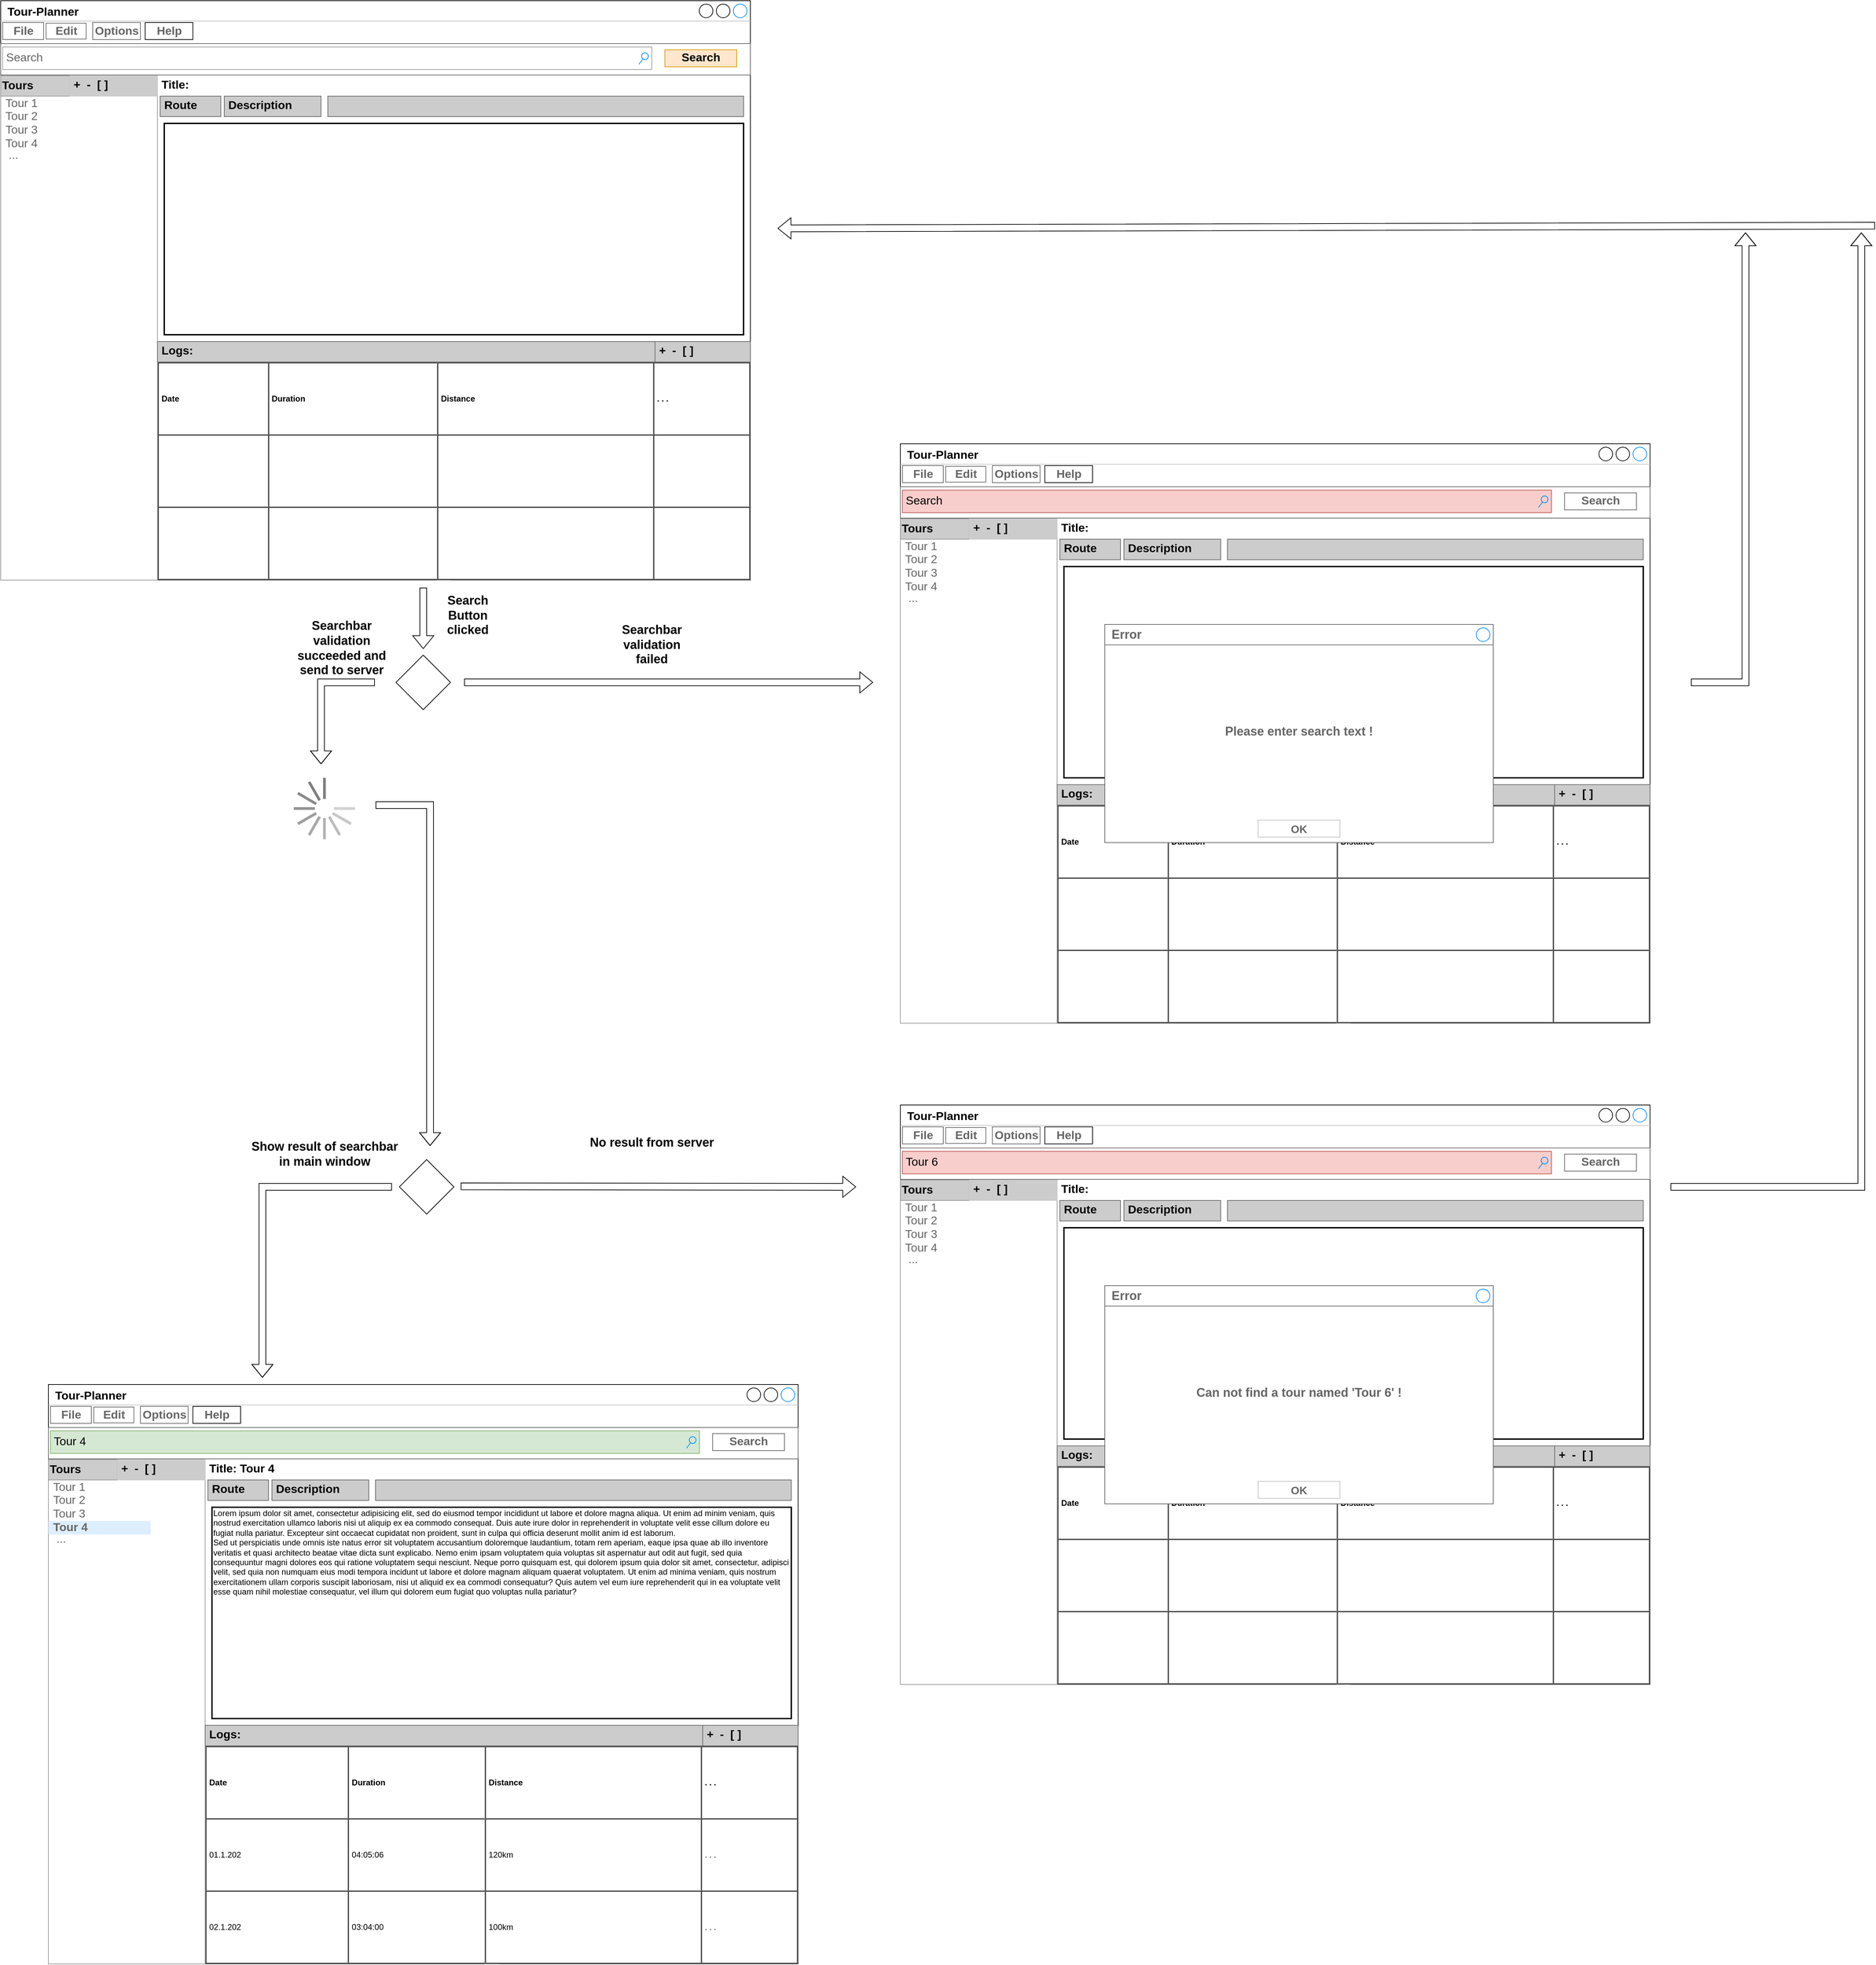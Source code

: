 <mxfile version="17.1.3" type="device"><diagram name="Page-1" id="03018318-947c-dd8e-b7a3-06fadd420f32"><mxGraphModel dx="3748" dy="1524" grid="1" gridSize="10" guides="1" tooltips="1" connect="1" arrows="1" fold="1" page="1" pageScale="1" pageWidth="1100" pageHeight="850" background="none" math="0" shadow="0"><root><mxCell id="0"/><mxCell id="1" parent="0"/><mxCell id="SoN4CUxSo_MPkff54IJ--1" value="&lt;b&gt;&lt;font color=&quot;#000000&quot;&gt;Tour-Planner&lt;/font&gt;&lt;/b&gt;" style="strokeWidth=1;shadow=0;dashed=0;align=center;html=1;shape=mxgraph.mockup.containers.window;align=left;verticalAlign=top;spacingLeft=8;strokeColor2=#008cff;strokeColor3=#c4c4c4;fontColor=#666666;mainText=;fontSize=17;labelBackgroundColor=none;" vertex="1" parent="1"><mxGeometry width="1100" height="850" as="geometry"/></mxCell><mxCell id="SoN4CUxSo_MPkff54IJ--2" value="" style="strokeWidth=1;shadow=0;dashed=0;align=center;html=1;shape=mxgraph.mockup.containers.marginRect2;rectMarginTop=32;strokeColor=#666666;gradientColor=none;" vertex="1" parent="1"><mxGeometry y="31" width="1100" height="78" as="geometry"/></mxCell><mxCell id="SoN4CUxSo_MPkff54IJ--3" value="&lt;b&gt;File&lt;/b&gt;" style="strokeColor=inherit;fillColor=inherit;gradientColor=inherit;strokeWidth=1;shadow=0;dashed=0;align=center;html=1;shape=mxgraph.mockup.containers.rrect;rSize=0;fontSize=17;fontColor=#666666;gradientColor=none;" vertex="1" parent="SoN4CUxSo_MPkff54IJ--2"><mxGeometry width="60" height="25" relative="1" as="geometry"><mxPoint x="3" y="1" as="offset"/></mxGeometry></mxCell><mxCell id="SoN4CUxSo_MPkff54IJ--5" value="&lt;b&gt;Options&lt;/b&gt;" style="strokeColor=inherit;fillColor=inherit;gradientColor=inherit;strokeWidth=1;shadow=0;dashed=0;align=center;html=1;shape=mxgraph.mockup.containers.rrect;rSize=0;fontSize=17;fontColor=#666666;gradientColor=none;" vertex="1" parent="SoN4CUxSo_MPkff54IJ--2"><mxGeometry width="70" height="25" relative="1" as="geometry"><mxPoint x="135" y="1" as="offset"/></mxGeometry></mxCell><mxCell id="SoN4CUxSo_MPkff54IJ--7" value="&lt;b&gt;Edit&lt;/b&gt;" style="strokeColor=inherit;fillColor=inherit;gradientColor=inherit;strokeWidth=1;shadow=0;dashed=0;align=center;html=1;shape=mxgraph.mockup.containers.rrect;rSize=0;fontSize=17;fontColor=#666666;gradientColor=none;" vertex="1" parent="SoN4CUxSo_MPkff54IJ--2"><mxGeometry x="66.579" y="2" width="58.86" height="23.258" as="geometry"/></mxCell><mxCell id="SoN4CUxSo_MPkff54IJ--9" value="Search" style="strokeWidth=1;shadow=0;dashed=0;align=center;html=1;shape=mxgraph.mockup.forms.searchBox;strokeColor=#999999;mainText=;strokeColor2=#008cff;fontColor=#666666;fontSize=17;align=left;spacingLeft=3;" vertex="1" parent="SoN4CUxSo_MPkff54IJ--2"><mxGeometry x="2.895" y="36.95" width="952.368" height="33.05" as="geometry"/></mxCell><mxCell id="SoN4CUxSo_MPkff54IJ--12" value="&lt;b&gt;Search&lt;/b&gt;" style="strokeColor=#d79b00;fillColor=#ffe6cc;strokeWidth=1;shadow=0;dashed=0;align=center;html=1;shape=mxgraph.mockup.containers.rrect;rSize=0;fontSize=17;gradientColor=none;" vertex="1" parent="SoN4CUxSo_MPkff54IJ--2"><mxGeometry x="974.56" y="40.98" width="105.44" height="25" as="geometry"/></mxCell><mxCell id="SoN4CUxSo_MPkff54IJ--8" value="&lt;b&gt;Help&lt;/b&gt;" style="strokeColor=inherit;fillColor=inherit;gradientColor=inherit;strokeWidth=1;shadow=0;dashed=0;align=center;html=1;shape=mxgraph.mockup.containers.rrect;rSize=0;fontSize=17;fontColor=#666666;gradientColor=none;" vertex="1" parent="1"><mxGeometry x="212" y="32" width="70" height="25" as="geometry"/></mxCell><mxCell id="SoN4CUxSo_MPkff54IJ--13" value="" style="strokeWidth=1;shadow=0;dashed=0;align=center;html=1;shape=mxgraph.mockup.forms.rrect;rSize=0;strokeColor=#999999;fillColor=#ffffff;" vertex="1" parent="1"><mxGeometry y="110" width="230" height="740" as="geometry"/></mxCell><mxCell id="SoN4CUxSo_MPkff54IJ--14" value="&lt;div&gt;&lt;b style=&quot;color: rgb(0 , 0 , 0)&quot;&gt;Tours&lt;/b&gt;&lt;/div&gt;" style="strokeWidth=1;shadow=0;dashed=0;align=left;html=1;shape=mxgraph.mockup.forms.rrect;rSize=0;strokeColor=#999999;fontColor=#008cff;fontSize=17;fillColor=#CCCCCC;resizeWidth=1;" vertex="1" parent="SoN4CUxSo_MPkff54IJ--13"><mxGeometry width="101.2" height="30" relative="1" as="geometry"/></mxCell><mxCell id="SoN4CUxSo_MPkff54IJ--15" value="Tour 1" style="strokeWidth=1;shadow=0;dashed=0;align=center;html=1;shape=mxgraph.mockup.forms.anchor;fontSize=17;fontColor=#666666;align=left;spacingLeft=5;resizeWidth=1;" vertex="1" parent="SoN4CUxSo_MPkff54IJ--13"><mxGeometry width="211.6" height="20" relative="1" as="geometry"><mxPoint y="31" as="offset"/></mxGeometry></mxCell><mxCell id="SoN4CUxSo_MPkff54IJ--16" value="Tour 2" style="strokeWidth=1;shadow=0;dashed=0;align=center;html=1;shape=mxgraph.mockup.forms.anchor;fontSize=17;fontColor=#666666;align=left;spacingLeft=5;resizeWidth=1;" vertex="1" parent="SoN4CUxSo_MPkff54IJ--13"><mxGeometry width="211.6" height="20" relative="1" as="geometry"><mxPoint y="50" as="offset"/></mxGeometry></mxCell><mxCell id="SoN4CUxSo_MPkff54IJ--17" value="Tour 3" style="strokeWidth=1;shadow=0;dashed=0;align=center;html=1;shape=mxgraph.mockup.forms.rrect;rSize=0;fontSize=17;fontColor=#666666;align=left;spacingLeft=5;fillColor=none;strokeColor=none;resizeWidth=1;" vertex="1" parent="SoN4CUxSo_MPkff54IJ--13"><mxGeometry width="211.6" height="20" relative="1" as="geometry"><mxPoint y="70" as="offset"/></mxGeometry></mxCell><mxCell id="SoN4CUxSo_MPkff54IJ--18" value="Tour 4" style="strokeWidth=1;shadow=0;dashed=0;align=center;html=1;shape=mxgraph.mockup.forms.anchor;fontSize=17;fontColor=#666666;align=left;spacingLeft=5;resizeWidth=1;" vertex="1" parent="SoN4CUxSo_MPkff54IJ--13"><mxGeometry width="211.6" height="20" relative="1" as="geometry"><mxPoint y="90" as="offset"/></mxGeometry></mxCell><mxCell id="SoN4CUxSo_MPkff54IJ--25" value="&lt;b&gt;&lt;font color=&quot;#000000&quot;&gt;+&amp;nbsp; -&amp;nbsp; [ ]&lt;/font&gt;&lt;/b&gt;" style="strokeWidth=1;shadow=0;dashed=0;align=center;html=1;shape=mxgraph.mockup.text.textBox;fontColor=#666666;align=left;fontSize=17;spacingLeft=4;spacingTop=-3;strokeColor=#CCCCCC;mainText=;fillColor=#CCCCCC;" vertex="1" parent="SoN4CUxSo_MPkff54IJ--13"><mxGeometry x="101.2" width="128.8" height="30" as="geometry"/></mxCell><mxCell id="SoN4CUxSo_MPkff54IJ--19" value="&lt;table cellpadding=&quot;4&quot; cellspacing=&quot;0&quot; border=&quot;1&quot; style=&quot;font-size: 1em ; width: 100% ; height: 100%&quot;&gt;&lt;tbody&gt;&lt;tr&gt;&lt;th&gt;Date&lt;/th&gt;&lt;th&gt;Duration&lt;/th&gt;&lt;/tr&gt;&lt;tr&gt;&lt;td&gt;&lt;br&gt;&lt;/td&gt;&lt;td&gt;&lt;br&gt;&lt;/td&gt;&lt;/tr&gt;&lt;tr&gt;&lt;td&gt;&lt;br&gt;&lt;/td&gt;&lt;td&gt;&lt;br&gt;&lt;/td&gt;&lt;/tr&gt;&lt;/tbody&gt;&lt;/table&gt; " style="verticalAlign=top;align=left;overflow=fill;fontSize=12;fontFamily=Helvetica;html=1;fontColor=default;strokeWidth=0;strokeColor=#FFFFFF;" vertex="1" parent="1"><mxGeometry x="230" y="530" width="430" height="320" as="geometry"/></mxCell><mxCell id="SoN4CUxSo_MPkff54IJ--20" value="&lt;table cellpadding=&quot;4&quot; cellspacing=&quot;0&quot; border=&quot;1&quot; style=&quot;font-size: 1em ; width: 100% ; height: 100%&quot;&gt;&lt;tbody&gt;&lt;tr&gt;&lt;th&gt;Distance&lt;/th&gt;&lt;th&gt;. . .&lt;/th&gt;&lt;/tr&gt;&lt;tr&gt;&lt;td&gt;&lt;br&gt;&lt;/td&gt;&lt;td&gt;&lt;br&gt;&lt;/td&gt;&lt;/tr&gt;&lt;tr&gt;&lt;td&gt;&lt;br&gt;&lt;/td&gt;&lt;td&gt;&lt;br&gt;&lt;/td&gt;&lt;/tr&gt;&lt;/tbody&gt;&lt;/table&gt; " style="verticalAlign=top;align=left;overflow=fill;fontSize=12;fontFamily=Helvetica;html=1;fontColor=default;strokeWidth=0;strokeColor=#FFFFFF;" vertex="1" parent="1"><mxGeometry x="640" y="530" width="460" height="320" as="geometry"/></mxCell><mxCell id="SoN4CUxSo_MPkff54IJ--21" value="&amp;nbsp;..." style="strokeWidth=1;shadow=0;dashed=0;align=center;html=1;shape=mxgraph.mockup.forms.anchor;fontSize=17;fontColor=#666666;align=left;spacingLeft=5;resizeWidth=1;" vertex="1" parent="1"><mxGeometry y="217" width="230.0" height="20" as="geometry"/></mxCell><mxCell id="SoN4CUxSo_MPkff54IJ--23" value="&lt;b&gt;&lt;font color=&quot;#000000&quot;&gt;Logs:&lt;/font&gt;&lt;/b&gt;" style="strokeWidth=1;shadow=0;dashed=0;align=center;html=1;shape=mxgraph.mockup.text.textBox;fontColor=#666666;align=left;fontSize=17;spacingLeft=4;spacingTop=-3;strokeColor=#666666;mainText=;fillColor=#CCCCCC;" vertex="1" parent="1"><mxGeometry x="230" y="500" width="730" height="30" as="geometry"/></mxCell><mxCell id="SoN4CUxSo_MPkff54IJ--24" value="&lt;b&gt;&lt;font color=&quot;#000000&quot;&gt;+&amp;nbsp; -&amp;nbsp; [ ]&lt;/font&gt;&lt;/b&gt;" style="strokeWidth=1;shadow=0;dashed=0;align=center;html=1;shape=mxgraph.mockup.text.textBox;fontColor=#666666;align=left;fontSize=17;spacingLeft=4;spacingTop=-3;strokeColor=#666666;mainText=;fillColor=#CCCCCC;" vertex="1" parent="1"><mxGeometry x="960" y="500" width="140" height="30" as="geometry"/></mxCell><mxCell id="SoN4CUxSo_MPkff54IJ--26" value="&lt;b&gt;&lt;font color=&quot;#000000&quot;&gt;Title:&lt;/font&gt;&lt;/b&gt;" style="strokeWidth=0;shadow=0;dashed=0;align=center;html=1;shape=mxgraph.mockup.text.textBox;fontColor=#666666;align=left;fontSize=17;spacingLeft=4;spacingTop=-3;strokeColor=#666666;mainText=;fillColor=none;" vertex="1" parent="1"><mxGeometry x="230" y="110" width="870" height="30" as="geometry"/></mxCell><mxCell id="SoN4CUxSo_MPkff54IJ--27" value="&lt;b&gt;&lt;font color=&quot;#000000&quot;&gt;Route&lt;/font&gt;&lt;/b&gt;" style="strokeWidth=1;shadow=0;dashed=0;align=center;html=1;shape=mxgraph.mockup.text.textBox;fontColor=#666666;align=left;fontSize=17;spacingLeft=4;spacingTop=-3;strokeColor=#666666;mainText=;fillColor=#CCCCCC;" vertex="1" parent="1"><mxGeometry x="234" y="140" width="89" height="30" as="geometry"/></mxCell><mxCell id="SoN4CUxSo_MPkff54IJ--28" value="&lt;b&gt;&lt;font color=&quot;#000000&quot;&gt;Description&lt;/font&gt;&lt;/b&gt;" style="strokeWidth=1;shadow=0;dashed=0;align=center;html=1;shape=mxgraph.mockup.text.textBox;fontColor=#666666;align=left;fontSize=17;spacingLeft=4;spacingTop=-3;strokeColor=#666666;mainText=;fillColor=#CCCCCC;" vertex="1" parent="1"><mxGeometry x="328" y="140" width="142" height="30" as="geometry"/></mxCell><mxCell id="SoN4CUxSo_MPkff54IJ--29" value="" style="strokeWidth=1;shadow=0;dashed=0;align=center;html=1;shape=mxgraph.mockup.text.textBox;fontColor=#666666;align=left;fontSize=17;spacingLeft=4;spacingTop=-3;strokeColor=#666666;mainText=;fillColor=#CCCCCC;" vertex="1" parent="1"><mxGeometry x="480" y="140" width="610" height="30" as="geometry"/></mxCell><mxCell id="SoN4CUxSo_MPkff54IJ--30" value="" style="text;spacingTop=-5;whiteSpace=wrap;html=1;align=left;fontSize=12;fontFamily=Helvetica;fillColor=none;strokeColor=default;fontColor=#000000;strokeWidth=2;" vertex="1" parent="1"><mxGeometry x="240" y="180" width="850" height="310" as="geometry"/></mxCell><mxCell id="SoN4CUxSo_MPkff54IJ--31" value="&lt;b&gt;&lt;font color=&quot;#000000&quot;&gt;Tour-Planner&lt;/font&gt;&lt;/b&gt;" style="strokeWidth=1;shadow=0;dashed=0;align=center;html=1;shape=mxgraph.mockup.containers.window;align=left;verticalAlign=top;spacingLeft=8;strokeColor2=#008cff;strokeColor3=#c4c4c4;fontColor=#666666;mainText=;fontSize=17;labelBackgroundColor=none;" vertex="1" parent="1"><mxGeometry x="70" y="2030" width="1100" height="850" as="geometry"/></mxCell><mxCell id="SoN4CUxSo_MPkff54IJ--32" value="" style="strokeWidth=1;shadow=0;dashed=0;align=center;html=1;shape=mxgraph.mockup.containers.marginRect2;rectMarginTop=32;strokeColor=#666666;gradientColor=none;" vertex="1" parent="1"><mxGeometry x="70" y="2061" width="1100" height="78" as="geometry"/></mxCell><mxCell id="SoN4CUxSo_MPkff54IJ--33" value="&lt;b&gt;File&lt;/b&gt;" style="strokeColor=inherit;fillColor=inherit;gradientColor=inherit;strokeWidth=1;shadow=0;dashed=0;align=center;html=1;shape=mxgraph.mockup.containers.rrect;rSize=0;fontSize=17;fontColor=#666666;gradientColor=none;" vertex="1" parent="SoN4CUxSo_MPkff54IJ--32"><mxGeometry width="60" height="25" relative="1" as="geometry"><mxPoint x="3" y="1" as="offset"/></mxGeometry></mxCell><mxCell id="SoN4CUxSo_MPkff54IJ--34" value="&lt;b&gt;Options&lt;/b&gt;" style="strokeColor=inherit;fillColor=inherit;gradientColor=inherit;strokeWidth=1;shadow=0;dashed=0;align=center;html=1;shape=mxgraph.mockup.containers.rrect;rSize=0;fontSize=17;fontColor=#666666;gradientColor=none;" vertex="1" parent="SoN4CUxSo_MPkff54IJ--32"><mxGeometry width="70" height="25" relative="1" as="geometry"><mxPoint x="135" y="1" as="offset"/></mxGeometry></mxCell><mxCell id="SoN4CUxSo_MPkff54IJ--35" value="&lt;b&gt;Edit&lt;/b&gt;" style="strokeColor=inherit;fillColor=inherit;gradientColor=inherit;strokeWidth=1;shadow=0;dashed=0;align=center;html=1;shape=mxgraph.mockup.containers.rrect;rSize=0;fontSize=17;fontColor=#666666;gradientColor=none;" vertex="1" parent="SoN4CUxSo_MPkff54IJ--32"><mxGeometry x="66.579" y="2" width="58.86" height="23.258" as="geometry"/></mxCell><mxCell id="SoN4CUxSo_MPkff54IJ--36" value="Tour 4" style="strokeWidth=1;shadow=0;dashed=0;align=center;html=1;shape=mxgraph.mockup.forms.searchBox;strokeColor=#82b366;mainText=;strokeColor2=#008cff;fontSize=17;align=left;spacingLeft=3;fillColor=#d5e8d4;" vertex="1" parent="SoN4CUxSo_MPkff54IJ--32"><mxGeometry x="2.895" y="36.95" width="952.368" height="33.05" as="geometry"/></mxCell><mxCell id="SoN4CUxSo_MPkff54IJ--37" value="&lt;b&gt;Search&lt;/b&gt;" style="strokeColor=inherit;fillColor=inherit;gradientColor=inherit;strokeWidth=1;shadow=0;dashed=0;align=center;html=1;shape=mxgraph.mockup.containers.rrect;rSize=0;fontSize=17;fontColor=#666666;gradientColor=none;" vertex="1" parent="SoN4CUxSo_MPkff54IJ--32"><mxGeometry x="974.56" y="40.98" width="105.44" height="25" as="geometry"/></mxCell><mxCell id="SoN4CUxSo_MPkff54IJ--38" value="&lt;b&gt;Help&lt;/b&gt;" style="strokeColor=inherit;fillColor=inherit;gradientColor=inherit;strokeWidth=1;shadow=0;dashed=0;align=center;html=1;shape=mxgraph.mockup.containers.rrect;rSize=0;fontSize=17;fontColor=#666666;gradientColor=none;" vertex="1" parent="1"><mxGeometry x="282" y="2062" width="70" height="25" as="geometry"/></mxCell><mxCell id="SoN4CUxSo_MPkff54IJ--39" value="" style="strokeWidth=1;shadow=0;dashed=0;align=center;html=1;shape=mxgraph.mockup.forms.rrect;rSize=0;strokeColor=#999999;fillColor=#ffffff;" vertex="1" parent="1"><mxGeometry x="70" y="2140" width="230" height="740" as="geometry"/></mxCell><mxCell id="SoN4CUxSo_MPkff54IJ--40" value="&lt;div&gt;&lt;b style=&quot;color: rgb(0 , 0 , 0)&quot;&gt;Tours&lt;/b&gt;&lt;/div&gt;" style="strokeWidth=1;shadow=0;dashed=0;align=left;html=1;shape=mxgraph.mockup.forms.rrect;rSize=0;strokeColor=#999999;fontColor=#008cff;fontSize=17;fillColor=#CCCCCC;resizeWidth=1;" vertex="1" parent="SoN4CUxSo_MPkff54IJ--39"><mxGeometry width="101.2" height="30" relative="1" as="geometry"/></mxCell><mxCell id="SoN4CUxSo_MPkff54IJ--41" value="Tour 1" style="strokeWidth=1;shadow=0;dashed=0;align=center;html=1;shape=mxgraph.mockup.forms.anchor;fontSize=17;fontColor=#666666;align=left;spacingLeft=5;resizeWidth=1;" vertex="1" parent="SoN4CUxSo_MPkff54IJ--39"><mxGeometry width="211.6" height="20" relative="1" as="geometry"><mxPoint y="31" as="offset"/></mxGeometry></mxCell><mxCell id="SoN4CUxSo_MPkff54IJ--42" value="Tour 2" style="strokeWidth=1;shadow=0;dashed=0;align=center;html=1;shape=mxgraph.mockup.forms.anchor;fontSize=17;fontColor=#666666;align=left;spacingLeft=5;resizeWidth=1;" vertex="1" parent="SoN4CUxSo_MPkff54IJ--39"><mxGeometry width="211.6" height="20" relative="1" as="geometry"><mxPoint y="50" as="offset"/></mxGeometry></mxCell><mxCell id="SoN4CUxSo_MPkff54IJ--43" value="Tour 3" style="strokeWidth=1;shadow=0;dashed=0;align=center;html=1;shape=mxgraph.mockup.forms.rrect;rSize=0;fontSize=17;fontColor=#666666;align=left;spacingLeft=5;fillColor=none;strokeColor=none;resizeWidth=1;" vertex="1" parent="SoN4CUxSo_MPkff54IJ--39"><mxGeometry width="211.6" height="20" relative="1" as="geometry"><mxPoint y="70" as="offset"/></mxGeometry></mxCell><mxCell id="SoN4CUxSo_MPkff54IJ--45" value="&lt;b&gt;&lt;font color=&quot;#000000&quot;&gt;+&amp;nbsp; -&amp;nbsp; [ ]&lt;/font&gt;&lt;/b&gt;" style="strokeWidth=1;shadow=0;dashed=0;align=center;html=1;shape=mxgraph.mockup.text.textBox;fontColor=#666666;align=left;fontSize=17;spacingLeft=4;spacingTop=-3;strokeColor=#CCCCCC;mainText=;fillColor=#CCCCCC;" vertex="1" parent="SoN4CUxSo_MPkff54IJ--39"><mxGeometry x="101.2" width="128.8" height="30" as="geometry"/></mxCell><mxCell id="SoN4CUxSo_MPkff54IJ--62" value="&lt;b&gt;Tour 4&lt;/b&gt;" style="strokeWidth=1;shadow=0;dashed=0;align=center;html=1;shape=mxgraph.mockup.forms.rrect;rSize=0;fontSize=17;fontColor=#666666;align=left;spacingLeft=5;fillColor=#ddeeff;strokeColor=none;resizeWidth=1;" vertex="1" parent="SoN4CUxSo_MPkff54IJ--39"><mxGeometry y="90" width="150" height="20" as="geometry"/></mxCell><mxCell id="SoN4CUxSo_MPkff54IJ--46" value="&lt;table cellpadding=&quot;4&quot; cellspacing=&quot;0&quot; border=&quot;1&quot; style=&quot;font-size: 1em ; width: 100% ; height: 100%&quot;&gt;&lt;tbody&gt;&lt;tr&gt;&lt;th&gt;Date&lt;/th&gt;&lt;th&gt;Duration&lt;/th&gt;&lt;/tr&gt;&lt;tr&gt;&lt;td&gt;01.1.202&lt;/td&gt;&lt;td&gt;04:05:06&lt;/td&gt;&lt;/tr&gt;&lt;tr&gt;&lt;td&gt;02.1.202&lt;/td&gt;&lt;td&gt;03:04:00&lt;/td&gt;&lt;/tr&gt;&lt;/tbody&gt;&lt;/table&gt; " style="verticalAlign=top;align=left;overflow=fill;fontSize=12;fontFamily=Helvetica;html=1;fontColor=default;strokeWidth=0;strokeColor=#FFFFFF;" vertex="1" parent="1"><mxGeometry x="300" y="2560" width="430" height="320" as="geometry"/></mxCell><mxCell id="SoN4CUxSo_MPkff54IJ--47" value="&lt;table cellpadding=&quot;4&quot; cellspacing=&quot;0&quot; border=&quot;1&quot; style=&quot;font-size: 1em ; width: 100% ; height: 100%&quot;&gt;&lt;tbody&gt;&lt;tr&gt;&lt;th&gt;Distance&lt;/th&gt;&lt;th&gt;. . .&lt;/th&gt;&lt;/tr&gt;&lt;tr&gt;&lt;td&gt;120km&lt;/td&gt;&lt;td&gt;. . .&lt;/td&gt;&lt;/tr&gt;&lt;tr&gt;&lt;td&gt;100km&lt;/td&gt;&lt;td&gt;. . .&lt;/td&gt;&lt;/tr&gt;&lt;/tbody&gt;&lt;/table&gt; " style="verticalAlign=top;align=left;overflow=fill;fontSize=12;fontFamily=Helvetica;html=1;fontColor=default;strokeWidth=0;strokeColor=#FFFFFF;" vertex="1" parent="1"><mxGeometry x="710" y="2560" width="460" height="320" as="geometry"/></mxCell><mxCell id="SoN4CUxSo_MPkff54IJ--48" value="&amp;nbsp;..." style="strokeWidth=1;shadow=0;dashed=0;align=center;html=1;shape=mxgraph.mockup.forms.anchor;fontSize=17;fontColor=#666666;align=left;spacingLeft=5;resizeWidth=1;" vertex="1" parent="1"><mxGeometry x="70" y="2247" width="230.0" height="20" as="geometry"/></mxCell><mxCell id="SoN4CUxSo_MPkff54IJ--49" value="&lt;b&gt;&lt;font color=&quot;#000000&quot;&gt;Logs:&lt;/font&gt;&lt;/b&gt;" style="strokeWidth=1;shadow=0;dashed=0;align=center;html=1;shape=mxgraph.mockup.text.textBox;fontColor=#666666;align=left;fontSize=17;spacingLeft=4;spacingTop=-3;strokeColor=#666666;mainText=;fillColor=#CCCCCC;" vertex="1" parent="1"><mxGeometry x="300" y="2530" width="730" height="30" as="geometry"/></mxCell><mxCell id="SoN4CUxSo_MPkff54IJ--50" value="&lt;b&gt;&lt;font color=&quot;#000000&quot;&gt;+&amp;nbsp; -&amp;nbsp; [ ]&lt;/font&gt;&lt;/b&gt;" style="strokeWidth=1;shadow=0;dashed=0;align=center;html=1;shape=mxgraph.mockup.text.textBox;fontColor=#666666;align=left;fontSize=17;spacingLeft=4;spacingTop=-3;strokeColor=#666666;mainText=;fillColor=#CCCCCC;" vertex="1" parent="1"><mxGeometry x="1030" y="2530" width="140" height="30" as="geometry"/></mxCell><mxCell id="SoN4CUxSo_MPkff54IJ--51" value="&lt;b&gt;&lt;font color=&quot;#000000&quot;&gt;Title: Tour 4&lt;/font&gt;&lt;/b&gt;" style="strokeWidth=0;shadow=0;dashed=0;align=center;html=1;shape=mxgraph.mockup.text.textBox;fontColor=#666666;align=left;fontSize=17;spacingLeft=4;spacingTop=-3;strokeColor=#666666;mainText=;fillColor=none;" vertex="1" parent="1"><mxGeometry x="300" y="2140" width="870" height="30" as="geometry"/></mxCell><mxCell id="SoN4CUxSo_MPkff54IJ--52" value="&lt;b&gt;&lt;font color=&quot;#000000&quot;&gt;Route&lt;/font&gt;&lt;/b&gt;" style="strokeWidth=1;shadow=0;dashed=0;align=center;html=1;shape=mxgraph.mockup.text.textBox;fontColor=#666666;align=left;fontSize=17;spacingLeft=4;spacingTop=-3;strokeColor=#666666;mainText=;fillColor=#CCCCCC;" vertex="1" parent="1"><mxGeometry x="304" y="2170" width="89" height="30" as="geometry"/></mxCell><mxCell id="SoN4CUxSo_MPkff54IJ--53" value="&lt;b&gt;&lt;font color=&quot;#000000&quot;&gt;Description&lt;/font&gt;&lt;/b&gt;" style="strokeWidth=1;shadow=0;dashed=0;align=center;html=1;shape=mxgraph.mockup.text.textBox;fontColor=#666666;align=left;fontSize=17;spacingLeft=4;spacingTop=-3;strokeColor=#666666;mainText=;fillColor=#CCCCCC;" vertex="1" parent="1"><mxGeometry x="398" y="2170" width="142" height="30" as="geometry"/></mxCell><mxCell id="SoN4CUxSo_MPkff54IJ--54" value="" style="strokeWidth=1;shadow=0;dashed=0;align=center;html=1;shape=mxgraph.mockup.text.textBox;fontColor=#666666;align=left;fontSize=17;spacingLeft=4;spacingTop=-3;strokeColor=#666666;mainText=;fillColor=#CCCCCC;" vertex="1" parent="1"><mxGeometry x="550" y="2170" width="610" height="30" as="geometry"/></mxCell><mxCell id="SoN4CUxSo_MPkff54IJ--55" value="Lorem ipsum dolor sit amet, consectetur adipisicing elit, sed do eiusmod tempor incididunt ut labore et dolore magna aliqua. Ut enim ad minim veniam, quis nostrud exercitation ullamco laboris nisi ut aliquip ex ea commodo consequat. Duis aute irure dolor in reprehenderit in voluptate velit esse cillum dolore eu fugiat nulla pariatur. Excepteur sint occaecat cupidatat non proident, sunt in culpa qui officia deserunt mollit anim id est laborum.&#10;Sed ut perspiciatis unde omnis iste natus error sit voluptatem accusantium doloremque laudantium, totam rem aperiam, eaque ipsa quae ab illo inventore veritatis et quasi architecto beatae vitae dicta sunt explicabo. Nemo enim ipsam voluptatem quia voluptas sit aspernatur aut odit aut fugit, sed quia consequuntur magni dolores eos qui ratione voluptatem sequi nesciunt. Neque porro quisquam est, qui dolorem ipsum quia dolor sit amet, consectetur, adipisci velit, sed quia non numquam eius modi tempora incidunt ut labore et dolore magnam aliquam quaerat voluptatem. Ut enim ad minima veniam, quis nostrum exercitationem ullam corporis suscipit laboriosam, nisi ut aliquid ex ea commodi consequatur? Quis autem vel eum iure reprehenderit qui in ea voluptate velit esse quam nihil molestiae consequatur, vel illum qui dolorem eum fugiat quo voluptas nulla pariatur?" style="text;spacingTop=-5;whiteSpace=wrap;html=1;align=left;fontSize=12;fontFamily=Helvetica;fillColor=none;strokeColor=default;fontColor=#000000;strokeWidth=2;" vertex="1" parent="1"><mxGeometry x="310" y="2210" width="850" height="310" as="geometry"/></mxCell><mxCell id="SoN4CUxSo_MPkff54IJ--63" value="&lt;b&gt;&lt;font color=&quot;#000000&quot;&gt;Tour-Planner&lt;/font&gt;&lt;/b&gt;" style="strokeWidth=1;shadow=0;dashed=0;align=center;html=1;shape=mxgraph.mockup.containers.window;align=left;verticalAlign=top;spacingLeft=8;strokeColor2=#008cff;strokeColor3=#c4c4c4;fontColor=#666666;mainText=;fontSize=17;labelBackgroundColor=none;" vertex="1" parent="1"><mxGeometry x="1320" y="650" width="1100" height="850" as="geometry"/></mxCell><mxCell id="SoN4CUxSo_MPkff54IJ--64" value="" style="strokeWidth=1;shadow=0;dashed=0;align=center;html=1;shape=mxgraph.mockup.containers.marginRect2;rectMarginTop=32;strokeColor=#666666;gradientColor=none;" vertex="1" parent="1"><mxGeometry x="1320" y="681" width="1100" height="78" as="geometry"/></mxCell><mxCell id="SoN4CUxSo_MPkff54IJ--65" value="&lt;b&gt;File&lt;/b&gt;" style="strokeColor=inherit;fillColor=inherit;gradientColor=inherit;strokeWidth=1;shadow=0;dashed=0;align=center;html=1;shape=mxgraph.mockup.containers.rrect;rSize=0;fontSize=17;fontColor=#666666;gradientColor=none;" vertex="1" parent="SoN4CUxSo_MPkff54IJ--64"><mxGeometry width="60" height="25" relative="1" as="geometry"><mxPoint x="3" y="1" as="offset"/></mxGeometry></mxCell><mxCell id="SoN4CUxSo_MPkff54IJ--66" value="&lt;b&gt;Options&lt;/b&gt;" style="strokeColor=inherit;fillColor=inherit;gradientColor=inherit;strokeWidth=1;shadow=0;dashed=0;align=center;html=1;shape=mxgraph.mockup.containers.rrect;rSize=0;fontSize=17;fontColor=#666666;gradientColor=none;" vertex="1" parent="SoN4CUxSo_MPkff54IJ--64"><mxGeometry width="70" height="25" relative="1" as="geometry"><mxPoint x="135" y="1" as="offset"/></mxGeometry></mxCell><mxCell id="SoN4CUxSo_MPkff54IJ--67" value="&lt;b&gt;Edit&lt;/b&gt;" style="strokeColor=inherit;fillColor=inherit;gradientColor=inherit;strokeWidth=1;shadow=0;dashed=0;align=center;html=1;shape=mxgraph.mockup.containers.rrect;rSize=0;fontSize=17;fontColor=#666666;gradientColor=none;" vertex="1" parent="SoN4CUxSo_MPkff54IJ--64"><mxGeometry x="66.579" y="2" width="58.86" height="23.258" as="geometry"/></mxCell><mxCell id="SoN4CUxSo_MPkff54IJ--68" value="Search" style="strokeWidth=1;shadow=0;dashed=0;align=center;html=1;shape=mxgraph.mockup.forms.searchBox;strokeColor=#b85450;mainText=;strokeColor2=#008cff;fontSize=17;align=left;spacingLeft=3;fillColor=#f8cecc;" vertex="1" parent="SoN4CUxSo_MPkff54IJ--64"><mxGeometry x="2.895" y="36.95" width="952.368" height="33.05" as="geometry"/></mxCell><mxCell id="SoN4CUxSo_MPkff54IJ--69" value="&lt;b&gt;Search&lt;/b&gt;" style="strokeColor=inherit;fillColor=inherit;gradientColor=inherit;strokeWidth=1;shadow=0;dashed=0;align=center;html=1;shape=mxgraph.mockup.containers.rrect;rSize=0;fontSize=17;fontColor=#666666;gradientColor=none;" vertex="1" parent="SoN4CUxSo_MPkff54IJ--64"><mxGeometry x="974.56" y="40.98" width="105.44" height="25" as="geometry"/></mxCell><mxCell id="SoN4CUxSo_MPkff54IJ--70" value="&lt;b&gt;Help&lt;/b&gt;" style="strokeColor=inherit;fillColor=inherit;gradientColor=inherit;strokeWidth=1;shadow=0;dashed=0;align=center;html=1;shape=mxgraph.mockup.containers.rrect;rSize=0;fontSize=17;fontColor=#666666;gradientColor=none;" vertex="1" parent="1"><mxGeometry x="1532" y="682" width="70" height="25" as="geometry"/></mxCell><mxCell id="SoN4CUxSo_MPkff54IJ--71" value="" style="strokeWidth=1;shadow=0;dashed=0;align=center;html=1;shape=mxgraph.mockup.forms.rrect;rSize=0;strokeColor=#999999;fillColor=#ffffff;" vertex="1" parent="1"><mxGeometry x="1320" y="760" width="230" height="740" as="geometry"/></mxCell><mxCell id="SoN4CUxSo_MPkff54IJ--72" value="&lt;div&gt;&lt;b style=&quot;color: rgb(0 , 0 , 0)&quot;&gt;Tours&lt;/b&gt;&lt;/div&gt;" style="strokeWidth=1;shadow=0;dashed=0;align=left;html=1;shape=mxgraph.mockup.forms.rrect;rSize=0;strokeColor=#999999;fontColor=#008cff;fontSize=17;fillColor=#CCCCCC;resizeWidth=1;" vertex="1" parent="SoN4CUxSo_MPkff54IJ--71"><mxGeometry width="101.2" height="30" relative="1" as="geometry"/></mxCell><mxCell id="SoN4CUxSo_MPkff54IJ--73" value="Tour 1" style="strokeWidth=1;shadow=0;dashed=0;align=center;html=1;shape=mxgraph.mockup.forms.anchor;fontSize=17;fontColor=#666666;align=left;spacingLeft=5;resizeWidth=1;" vertex="1" parent="SoN4CUxSo_MPkff54IJ--71"><mxGeometry width="211.6" height="20" relative="1" as="geometry"><mxPoint y="31" as="offset"/></mxGeometry></mxCell><mxCell id="SoN4CUxSo_MPkff54IJ--74" value="Tour 2" style="strokeWidth=1;shadow=0;dashed=0;align=center;html=1;shape=mxgraph.mockup.forms.anchor;fontSize=17;fontColor=#666666;align=left;spacingLeft=5;resizeWidth=1;" vertex="1" parent="SoN4CUxSo_MPkff54IJ--71"><mxGeometry width="211.6" height="20" relative="1" as="geometry"><mxPoint y="50" as="offset"/></mxGeometry></mxCell><mxCell id="SoN4CUxSo_MPkff54IJ--75" value="Tour 3" style="strokeWidth=1;shadow=0;dashed=0;align=center;html=1;shape=mxgraph.mockup.forms.rrect;rSize=0;fontSize=17;fontColor=#666666;align=left;spacingLeft=5;fillColor=none;strokeColor=none;resizeWidth=1;" vertex="1" parent="SoN4CUxSo_MPkff54IJ--71"><mxGeometry width="211.6" height="20" relative="1" as="geometry"><mxPoint y="70" as="offset"/></mxGeometry></mxCell><mxCell id="SoN4CUxSo_MPkff54IJ--76" value="Tour 4" style="strokeWidth=1;shadow=0;dashed=0;align=center;html=1;shape=mxgraph.mockup.forms.anchor;fontSize=17;fontColor=#666666;align=left;spacingLeft=5;resizeWidth=1;" vertex="1" parent="SoN4CUxSo_MPkff54IJ--71"><mxGeometry width="211.6" height="20" relative="1" as="geometry"><mxPoint y="90" as="offset"/></mxGeometry></mxCell><mxCell id="SoN4CUxSo_MPkff54IJ--77" value="&lt;b&gt;&lt;font color=&quot;#000000&quot;&gt;+&amp;nbsp; -&amp;nbsp; [ ]&lt;/font&gt;&lt;/b&gt;" style="strokeWidth=1;shadow=0;dashed=0;align=center;html=1;shape=mxgraph.mockup.text.textBox;fontColor=#666666;align=left;fontSize=17;spacingLeft=4;spacingTop=-3;strokeColor=#CCCCCC;mainText=;fillColor=#CCCCCC;" vertex="1" parent="SoN4CUxSo_MPkff54IJ--71"><mxGeometry x="101.2" width="128.8" height="30" as="geometry"/></mxCell><mxCell id="SoN4CUxSo_MPkff54IJ--78" value="&lt;table cellpadding=&quot;4&quot; cellspacing=&quot;0&quot; border=&quot;1&quot; style=&quot;font-size: 1em ; width: 100% ; height: 100%&quot;&gt;&lt;tbody&gt;&lt;tr&gt;&lt;th&gt;Date&lt;/th&gt;&lt;th&gt;Duration&lt;/th&gt;&lt;/tr&gt;&lt;tr&gt;&lt;td&gt;&lt;br&gt;&lt;/td&gt;&lt;td&gt;&lt;br&gt;&lt;/td&gt;&lt;/tr&gt;&lt;tr&gt;&lt;td&gt;&lt;br&gt;&lt;/td&gt;&lt;td&gt;&lt;br&gt;&lt;/td&gt;&lt;/tr&gt;&lt;/tbody&gt;&lt;/table&gt; " style="verticalAlign=top;align=left;overflow=fill;fontSize=12;fontFamily=Helvetica;html=1;fontColor=default;strokeWidth=0;strokeColor=#FFFFFF;" vertex="1" parent="1"><mxGeometry x="1550" y="1180" width="430" height="320" as="geometry"/></mxCell><mxCell id="SoN4CUxSo_MPkff54IJ--79" value="&lt;table cellpadding=&quot;4&quot; cellspacing=&quot;0&quot; border=&quot;1&quot; style=&quot;font-size: 1em ; width: 100% ; height: 100%&quot;&gt;&lt;tbody&gt;&lt;tr&gt;&lt;th&gt;Distance&lt;/th&gt;&lt;th&gt;. . .&lt;/th&gt;&lt;/tr&gt;&lt;tr&gt;&lt;td&gt;&lt;br&gt;&lt;/td&gt;&lt;td&gt;&lt;br&gt;&lt;/td&gt;&lt;/tr&gt;&lt;tr&gt;&lt;td&gt;&lt;br&gt;&lt;/td&gt;&lt;td&gt;&lt;br&gt;&lt;/td&gt;&lt;/tr&gt;&lt;/tbody&gt;&lt;/table&gt; " style="verticalAlign=top;align=left;overflow=fill;fontSize=12;fontFamily=Helvetica;html=1;fontColor=default;strokeWidth=0;strokeColor=#FFFFFF;" vertex="1" parent="1"><mxGeometry x="1960" y="1180" width="460" height="320" as="geometry"/></mxCell><mxCell id="SoN4CUxSo_MPkff54IJ--80" value="&amp;nbsp;..." style="strokeWidth=1;shadow=0;dashed=0;align=center;html=1;shape=mxgraph.mockup.forms.anchor;fontSize=17;fontColor=#666666;align=left;spacingLeft=5;resizeWidth=1;" vertex="1" parent="1"><mxGeometry x="1320" y="867" width="230.0" height="20" as="geometry"/></mxCell><mxCell id="SoN4CUxSo_MPkff54IJ--81" value="&lt;b&gt;&lt;font color=&quot;#000000&quot;&gt;Logs:&lt;/font&gt;&lt;/b&gt;" style="strokeWidth=1;shadow=0;dashed=0;align=center;html=1;shape=mxgraph.mockup.text.textBox;fontColor=#666666;align=left;fontSize=17;spacingLeft=4;spacingTop=-3;strokeColor=#666666;mainText=;fillColor=#CCCCCC;" vertex="1" parent="1"><mxGeometry x="1550" y="1150" width="730" height="30" as="geometry"/></mxCell><mxCell id="SoN4CUxSo_MPkff54IJ--82" value="&lt;b&gt;&lt;font color=&quot;#000000&quot;&gt;+&amp;nbsp; -&amp;nbsp; [ ]&lt;/font&gt;&lt;/b&gt;" style="strokeWidth=1;shadow=0;dashed=0;align=center;html=1;shape=mxgraph.mockup.text.textBox;fontColor=#666666;align=left;fontSize=17;spacingLeft=4;spacingTop=-3;strokeColor=#666666;mainText=;fillColor=#CCCCCC;" vertex="1" parent="1"><mxGeometry x="2280" y="1150" width="140" height="30" as="geometry"/></mxCell><mxCell id="SoN4CUxSo_MPkff54IJ--83" value="&lt;b&gt;&lt;font color=&quot;#000000&quot;&gt;Title:&lt;/font&gt;&lt;/b&gt;" style="strokeWidth=0;shadow=0;dashed=0;align=center;html=1;shape=mxgraph.mockup.text.textBox;fontColor=#666666;align=left;fontSize=17;spacingLeft=4;spacingTop=-3;strokeColor=#666666;mainText=;fillColor=none;" vertex="1" parent="1"><mxGeometry x="1550" y="760" width="870" height="30" as="geometry"/></mxCell><mxCell id="SoN4CUxSo_MPkff54IJ--84" value="&lt;b&gt;&lt;font color=&quot;#000000&quot;&gt;Route&lt;/font&gt;&lt;/b&gt;" style="strokeWidth=1;shadow=0;dashed=0;align=center;html=1;shape=mxgraph.mockup.text.textBox;fontColor=#666666;align=left;fontSize=17;spacingLeft=4;spacingTop=-3;strokeColor=#666666;mainText=;fillColor=#CCCCCC;" vertex="1" parent="1"><mxGeometry x="1554" y="790" width="89" height="30" as="geometry"/></mxCell><mxCell id="SoN4CUxSo_MPkff54IJ--85" value="&lt;b&gt;&lt;font color=&quot;#000000&quot;&gt;Description&lt;/font&gt;&lt;/b&gt;" style="strokeWidth=1;shadow=0;dashed=0;align=center;html=1;shape=mxgraph.mockup.text.textBox;fontColor=#666666;align=left;fontSize=17;spacingLeft=4;spacingTop=-3;strokeColor=#666666;mainText=;fillColor=#CCCCCC;" vertex="1" parent="1"><mxGeometry x="1648" y="790" width="142" height="30" as="geometry"/></mxCell><mxCell id="SoN4CUxSo_MPkff54IJ--86" value="" style="strokeWidth=1;shadow=0;dashed=0;align=center;html=1;shape=mxgraph.mockup.text.textBox;fontColor=#666666;align=left;fontSize=17;spacingLeft=4;spacingTop=-3;strokeColor=#666666;mainText=;fillColor=#CCCCCC;" vertex="1" parent="1"><mxGeometry x="1800" y="790" width="610" height="30" as="geometry"/></mxCell><mxCell id="SoN4CUxSo_MPkff54IJ--87" value="" style="text;spacingTop=-5;whiteSpace=wrap;html=1;align=left;fontSize=12;fontFamily=Helvetica;fillColor=none;strokeColor=default;fontColor=#000000;strokeWidth=2;" vertex="1" parent="1"><mxGeometry x="1560" y="830" width="850" height="310" as="geometry"/></mxCell><mxCell id="SoN4CUxSo_MPkff54IJ--88" value="" style="shape=flexArrow;endArrow=classic;html=1;rounded=0;fontColor=#000000;" edge="1" parent="1"><mxGeometry width="50" height="50" relative="1" as="geometry"><mxPoint x="620" y="861" as="sourcePoint"/><mxPoint x="620" y="951" as="targetPoint"/></mxGeometry></mxCell><mxCell id="SoN4CUxSo_MPkff54IJ--89" value="" style="rhombus;whiteSpace=wrap;html=1;fontColor=#000000;strokeColor=default;strokeWidth=1;fillColor=#FFFFFF;" vertex="1" parent="1"><mxGeometry x="580" y="960" width="80" height="80" as="geometry"/></mxCell><mxCell id="SoN4CUxSo_MPkff54IJ--90" value="" style="shape=flexArrow;endArrow=classic;html=1;rounded=0;fontColor=#000000;" edge="1" parent="1"><mxGeometry width="50" height="50" relative="1" as="geometry"><mxPoint x="680" y="1000" as="sourcePoint"/><mxPoint x="1280" y="1000" as="targetPoint"/></mxGeometry></mxCell><mxCell id="SoN4CUxSo_MPkff54IJ--91" value="" style="shape=flexArrow;endArrow=classic;html=1;rounded=0;fontColor=#000000;" edge="1" parent="1"><mxGeometry width="50" height="50" relative="1" as="geometry"><mxPoint x="549" y="1000" as="sourcePoint"/><mxPoint x="470" y="1120" as="targetPoint"/><Array as="points"><mxPoint x="470" y="1000"/></Array></mxGeometry></mxCell><mxCell id="SoN4CUxSo_MPkff54IJ--92" value="" style="verticalLabelPosition=bottom;shadow=0;dashed=0;align=center;html=1;verticalAlign=top;strokeWidth=1;shape=mxgraph.mockup.misc.loading_circle_2;pointerEvents=1;fontColor=#000000;fillColor=#FFFFFF;" vertex="1" parent="1"><mxGeometry x="430" y="1140" width="90" height="90" as="geometry"/></mxCell><mxCell id="SoN4CUxSo_MPkff54IJ--93" value="" style="shape=flexArrow;endArrow=classic;html=1;rounded=0;fontColor=#000000;" edge="1" parent="1"><mxGeometry width="50" height="50" relative="1" as="geometry"><mxPoint x="675" y="1739.29" as="sourcePoint"/><mxPoint x="1255" y="1740" as="targetPoint"/></mxGeometry></mxCell><mxCell id="SoN4CUxSo_MPkff54IJ--95" value="" style="shape=flexArrow;endArrow=classic;html=1;rounded=0;fontColor=#000000;" edge="1" parent="1"><mxGeometry width="50" height="50" relative="1" as="geometry"><mxPoint x="550" y="1180" as="sourcePoint"/><mxPoint x="630" y="1680" as="targetPoint"/><Array as="points"><mxPoint x="630" y="1180"/></Array></mxGeometry></mxCell><mxCell id="SoN4CUxSo_MPkff54IJ--96" value="" style="rhombus;whiteSpace=wrap;html=1;fontColor=#000000;strokeColor=default;strokeWidth=1;fillColor=#FFFFFF;" vertex="1" parent="1"><mxGeometry x="585" y="1700" width="80" height="80" as="geometry"/></mxCell><mxCell id="SoN4CUxSo_MPkff54IJ--97" value="" style="shape=flexArrow;endArrow=classic;html=1;rounded=0;fontColor=#000000;" edge="1" parent="1"><mxGeometry width="50" height="50" relative="1" as="geometry"><mxPoint x="574" y="1740" as="sourcePoint"/><mxPoint x="384" y="2020" as="targetPoint"/><Array as="points"><mxPoint x="384" y="1740"/></Array></mxGeometry></mxCell><mxCell id="SoN4CUxSo_MPkff54IJ--98" value="&lt;b style=&quot;font-size: 18px&quot;&gt;&lt;br&gt;&lt;br&gt;&lt;br&gt;&lt;br&gt;&lt;br&gt;Please enter search text !&lt;/b&gt;" style="strokeWidth=1;shadow=0;dashed=0;align=center;html=1;shape=mxgraph.mockup.containers.rrect;rSize=0;strokeColor=#666666;fontColor=#666666;fontSize=17;verticalAlign=top;whiteSpace=wrap;fillColor=#ffffff;spacingTop=32;" vertex="1" parent="1"><mxGeometry x="1620" y="915" width="570" height="320" as="geometry"/></mxCell><mxCell id="SoN4CUxSo_MPkff54IJ--99" value="&lt;font style=&quot;font-size: 18px&quot;&gt;&lt;b&gt;Error&lt;/b&gt;&lt;/font&gt;" style="strokeWidth=1;shadow=0;dashed=0;align=center;html=1;shape=mxgraph.mockup.containers.rrect;rSize=0;fontSize=17;fontColor=#666666;strokeColor=#666666;align=left;spacingLeft=8;fillColor=#ffffff;resizeWidth=1;" vertex="1" parent="SoN4CUxSo_MPkff54IJ--98"><mxGeometry width="570" height="30" relative="1" as="geometry"/></mxCell><mxCell id="SoN4CUxSo_MPkff54IJ--100" value="" style="shape=ellipse;strokeColor=#008cff;resizable=0;fillColor=none;html=1;fontColor=#000000;" vertex="1" parent="SoN4CUxSo_MPkff54IJ--99"><mxGeometry x="1" y="0.5" width="20" height="20" relative="1" as="geometry"><mxPoint x="-25" y="-10" as="offset"/></mxGeometry></mxCell><mxCell id="SoN4CUxSo_MPkff54IJ--101" value="&lt;b&gt;OK&lt;/b&gt;" style="strokeWidth=1;shadow=0;dashed=0;align=center;html=1;shape=mxgraph.mockup.containers.rrect;rSize=0;fontSize=16;fontColor=#666666;strokeColor=#c4c4c4;resizable=0;whiteSpace=wrap;fillColor=#ffffff;" vertex="1" parent="SoN4CUxSo_MPkff54IJ--98"><mxGeometry x="0.5" y="1" width="120" height="25" relative="1" as="geometry"><mxPoint x="-60" y="-33" as="offset"/></mxGeometry></mxCell><mxCell id="SoN4CUxSo_MPkff54IJ--102" value="&lt;b&gt;&lt;font color=&quot;#000000&quot;&gt;Tour-Planner&lt;/font&gt;&lt;/b&gt;" style="strokeWidth=1;shadow=0;dashed=0;align=center;html=1;shape=mxgraph.mockup.containers.window;align=left;verticalAlign=top;spacingLeft=8;strokeColor2=#008cff;strokeColor3=#c4c4c4;fontColor=#666666;mainText=;fontSize=17;labelBackgroundColor=none;" vertex="1" parent="1"><mxGeometry x="1320" y="1620" width="1100" height="850" as="geometry"/></mxCell><mxCell id="SoN4CUxSo_MPkff54IJ--103" value="" style="strokeWidth=1;shadow=0;dashed=0;align=center;html=1;shape=mxgraph.mockup.containers.marginRect2;rectMarginTop=32;strokeColor=#666666;gradientColor=none;" vertex="1" parent="1"><mxGeometry x="1320" y="1651" width="1100" height="78" as="geometry"/></mxCell><mxCell id="SoN4CUxSo_MPkff54IJ--104" value="&lt;b&gt;File&lt;/b&gt;" style="strokeColor=inherit;fillColor=inherit;gradientColor=inherit;strokeWidth=1;shadow=0;dashed=0;align=center;html=1;shape=mxgraph.mockup.containers.rrect;rSize=0;fontSize=17;fontColor=#666666;gradientColor=none;" vertex="1" parent="SoN4CUxSo_MPkff54IJ--103"><mxGeometry width="60" height="25" relative="1" as="geometry"><mxPoint x="3" y="1" as="offset"/></mxGeometry></mxCell><mxCell id="SoN4CUxSo_MPkff54IJ--105" value="&lt;b&gt;Options&lt;/b&gt;" style="strokeColor=inherit;fillColor=inherit;gradientColor=inherit;strokeWidth=1;shadow=0;dashed=0;align=center;html=1;shape=mxgraph.mockup.containers.rrect;rSize=0;fontSize=17;fontColor=#666666;gradientColor=none;" vertex="1" parent="SoN4CUxSo_MPkff54IJ--103"><mxGeometry width="70" height="25" relative="1" as="geometry"><mxPoint x="135" y="1" as="offset"/></mxGeometry></mxCell><mxCell id="SoN4CUxSo_MPkff54IJ--106" value="&lt;b&gt;Edit&lt;/b&gt;" style="strokeColor=inherit;fillColor=inherit;gradientColor=inherit;strokeWidth=1;shadow=0;dashed=0;align=center;html=1;shape=mxgraph.mockup.containers.rrect;rSize=0;fontSize=17;fontColor=#666666;gradientColor=none;" vertex="1" parent="SoN4CUxSo_MPkff54IJ--103"><mxGeometry x="66.579" y="2" width="58.86" height="23.258" as="geometry"/></mxCell><mxCell id="SoN4CUxSo_MPkff54IJ--107" value="Tour 6" style="strokeWidth=1;shadow=0;dashed=0;align=center;html=1;shape=mxgraph.mockup.forms.searchBox;strokeColor=#b85450;mainText=;strokeColor2=#008cff;fontSize=17;align=left;spacingLeft=3;fillColor=#f8cecc;" vertex="1" parent="SoN4CUxSo_MPkff54IJ--103"><mxGeometry x="2.895" y="36.95" width="952.368" height="33.05" as="geometry"/></mxCell><mxCell id="SoN4CUxSo_MPkff54IJ--108" value="&lt;b&gt;Search&lt;/b&gt;" style="strokeColor=inherit;fillColor=inherit;gradientColor=inherit;strokeWidth=1;shadow=0;dashed=0;align=center;html=1;shape=mxgraph.mockup.containers.rrect;rSize=0;fontSize=17;fontColor=#666666;gradientColor=none;" vertex="1" parent="SoN4CUxSo_MPkff54IJ--103"><mxGeometry x="974.56" y="40.98" width="105.44" height="25" as="geometry"/></mxCell><mxCell id="SoN4CUxSo_MPkff54IJ--109" value="&lt;b&gt;Help&lt;/b&gt;" style="strokeColor=inherit;fillColor=inherit;gradientColor=inherit;strokeWidth=1;shadow=0;dashed=0;align=center;html=1;shape=mxgraph.mockup.containers.rrect;rSize=0;fontSize=17;fontColor=#666666;gradientColor=none;" vertex="1" parent="1"><mxGeometry x="1532" y="1652" width="70" height="25" as="geometry"/></mxCell><mxCell id="SoN4CUxSo_MPkff54IJ--110" value="" style="strokeWidth=1;shadow=0;dashed=0;align=center;html=1;shape=mxgraph.mockup.forms.rrect;rSize=0;strokeColor=#999999;fillColor=#ffffff;" vertex="1" parent="1"><mxGeometry x="1320" y="1730" width="230" height="740" as="geometry"/></mxCell><mxCell id="SoN4CUxSo_MPkff54IJ--111" value="&lt;div&gt;&lt;b style=&quot;color: rgb(0 , 0 , 0)&quot;&gt;Tours&lt;/b&gt;&lt;/div&gt;" style="strokeWidth=1;shadow=0;dashed=0;align=left;html=1;shape=mxgraph.mockup.forms.rrect;rSize=0;strokeColor=#999999;fontColor=#008cff;fontSize=17;fillColor=#CCCCCC;resizeWidth=1;" vertex="1" parent="SoN4CUxSo_MPkff54IJ--110"><mxGeometry width="101.2" height="30" relative="1" as="geometry"/></mxCell><mxCell id="SoN4CUxSo_MPkff54IJ--112" value="Tour 1" style="strokeWidth=1;shadow=0;dashed=0;align=center;html=1;shape=mxgraph.mockup.forms.anchor;fontSize=17;fontColor=#666666;align=left;spacingLeft=5;resizeWidth=1;" vertex="1" parent="SoN4CUxSo_MPkff54IJ--110"><mxGeometry width="211.6" height="20" relative="1" as="geometry"><mxPoint y="31" as="offset"/></mxGeometry></mxCell><mxCell id="SoN4CUxSo_MPkff54IJ--113" value="Tour 2" style="strokeWidth=1;shadow=0;dashed=0;align=center;html=1;shape=mxgraph.mockup.forms.anchor;fontSize=17;fontColor=#666666;align=left;spacingLeft=5;resizeWidth=1;" vertex="1" parent="SoN4CUxSo_MPkff54IJ--110"><mxGeometry width="211.6" height="20" relative="1" as="geometry"><mxPoint y="50" as="offset"/></mxGeometry></mxCell><mxCell id="SoN4CUxSo_MPkff54IJ--114" value="Tour 3" style="strokeWidth=1;shadow=0;dashed=0;align=center;html=1;shape=mxgraph.mockup.forms.rrect;rSize=0;fontSize=17;fontColor=#666666;align=left;spacingLeft=5;fillColor=none;strokeColor=none;resizeWidth=1;" vertex="1" parent="SoN4CUxSo_MPkff54IJ--110"><mxGeometry width="211.6" height="20" relative="1" as="geometry"><mxPoint y="70" as="offset"/></mxGeometry></mxCell><mxCell id="SoN4CUxSo_MPkff54IJ--115" value="Tour 4" style="strokeWidth=1;shadow=0;dashed=0;align=center;html=1;shape=mxgraph.mockup.forms.anchor;fontSize=17;fontColor=#666666;align=left;spacingLeft=5;resizeWidth=1;" vertex="1" parent="SoN4CUxSo_MPkff54IJ--110"><mxGeometry width="211.6" height="20" relative="1" as="geometry"><mxPoint y="90" as="offset"/></mxGeometry></mxCell><mxCell id="SoN4CUxSo_MPkff54IJ--116" value="&lt;b&gt;&lt;font color=&quot;#000000&quot;&gt;+&amp;nbsp; -&amp;nbsp; [ ]&lt;/font&gt;&lt;/b&gt;" style="strokeWidth=1;shadow=0;dashed=0;align=center;html=1;shape=mxgraph.mockup.text.textBox;fontColor=#666666;align=left;fontSize=17;spacingLeft=4;spacingTop=-3;strokeColor=#CCCCCC;mainText=;fillColor=#CCCCCC;" vertex="1" parent="SoN4CUxSo_MPkff54IJ--110"><mxGeometry x="101.2" width="128.8" height="30" as="geometry"/></mxCell><mxCell id="SoN4CUxSo_MPkff54IJ--117" value="&lt;table cellpadding=&quot;4&quot; cellspacing=&quot;0&quot; border=&quot;1&quot; style=&quot;font-size: 1em ; width: 100% ; height: 100%&quot;&gt;&lt;tbody&gt;&lt;tr&gt;&lt;th&gt;Date&lt;/th&gt;&lt;th&gt;Duration&lt;/th&gt;&lt;/tr&gt;&lt;tr&gt;&lt;td&gt;&lt;br&gt;&lt;/td&gt;&lt;td&gt;&lt;br&gt;&lt;/td&gt;&lt;/tr&gt;&lt;tr&gt;&lt;td&gt;&lt;br&gt;&lt;/td&gt;&lt;td&gt;&lt;br&gt;&lt;/td&gt;&lt;/tr&gt;&lt;/tbody&gt;&lt;/table&gt; " style="verticalAlign=top;align=left;overflow=fill;fontSize=12;fontFamily=Helvetica;html=1;fontColor=default;strokeWidth=0;strokeColor=#FFFFFF;" vertex="1" parent="1"><mxGeometry x="1550" y="2150" width="430" height="320" as="geometry"/></mxCell><mxCell id="SoN4CUxSo_MPkff54IJ--118" value="&lt;table cellpadding=&quot;4&quot; cellspacing=&quot;0&quot; border=&quot;1&quot; style=&quot;font-size: 1em ; width: 100% ; height: 100%&quot;&gt;&lt;tbody&gt;&lt;tr&gt;&lt;th&gt;Distance&lt;/th&gt;&lt;th&gt;. . .&lt;/th&gt;&lt;/tr&gt;&lt;tr&gt;&lt;td&gt;&lt;br&gt;&lt;/td&gt;&lt;td&gt;&lt;br&gt;&lt;/td&gt;&lt;/tr&gt;&lt;tr&gt;&lt;td&gt;&lt;br&gt;&lt;/td&gt;&lt;td&gt;&lt;br&gt;&lt;/td&gt;&lt;/tr&gt;&lt;/tbody&gt;&lt;/table&gt; " style="verticalAlign=top;align=left;overflow=fill;fontSize=12;fontFamily=Helvetica;html=1;fontColor=default;strokeWidth=0;strokeColor=#FFFFFF;" vertex="1" parent="1"><mxGeometry x="1960" y="2150" width="460" height="320" as="geometry"/></mxCell><mxCell id="SoN4CUxSo_MPkff54IJ--119" value="&amp;nbsp;..." style="strokeWidth=1;shadow=0;dashed=0;align=center;html=1;shape=mxgraph.mockup.forms.anchor;fontSize=17;fontColor=#666666;align=left;spacingLeft=5;resizeWidth=1;" vertex="1" parent="1"><mxGeometry x="1320" y="1837" width="230.0" height="20" as="geometry"/></mxCell><mxCell id="SoN4CUxSo_MPkff54IJ--120" value="&lt;b&gt;&lt;font color=&quot;#000000&quot;&gt;Logs:&lt;/font&gt;&lt;/b&gt;" style="strokeWidth=1;shadow=0;dashed=0;align=center;html=1;shape=mxgraph.mockup.text.textBox;fontColor=#666666;align=left;fontSize=17;spacingLeft=4;spacingTop=-3;strokeColor=#666666;mainText=;fillColor=#CCCCCC;" vertex="1" parent="1"><mxGeometry x="1550" y="2120" width="730" height="30" as="geometry"/></mxCell><mxCell id="SoN4CUxSo_MPkff54IJ--121" value="&lt;b&gt;&lt;font color=&quot;#000000&quot;&gt;+&amp;nbsp; -&amp;nbsp; [ ]&lt;/font&gt;&lt;/b&gt;" style="strokeWidth=1;shadow=0;dashed=0;align=center;html=1;shape=mxgraph.mockup.text.textBox;fontColor=#666666;align=left;fontSize=17;spacingLeft=4;spacingTop=-3;strokeColor=#666666;mainText=;fillColor=#CCCCCC;" vertex="1" parent="1"><mxGeometry x="2280" y="2120" width="140" height="30" as="geometry"/></mxCell><mxCell id="SoN4CUxSo_MPkff54IJ--122" value="&lt;b&gt;&lt;font color=&quot;#000000&quot;&gt;Title:&lt;/font&gt;&lt;/b&gt;" style="strokeWidth=0;shadow=0;dashed=0;align=center;html=1;shape=mxgraph.mockup.text.textBox;fontColor=#666666;align=left;fontSize=17;spacingLeft=4;spacingTop=-3;strokeColor=#666666;mainText=;fillColor=none;" vertex="1" parent="1"><mxGeometry x="1550" y="1730" width="870" height="30" as="geometry"/></mxCell><mxCell id="SoN4CUxSo_MPkff54IJ--123" value="&lt;b&gt;&lt;font color=&quot;#000000&quot;&gt;Route&lt;/font&gt;&lt;/b&gt;" style="strokeWidth=1;shadow=0;dashed=0;align=center;html=1;shape=mxgraph.mockup.text.textBox;fontColor=#666666;align=left;fontSize=17;spacingLeft=4;spacingTop=-3;strokeColor=#666666;mainText=;fillColor=#CCCCCC;" vertex="1" parent="1"><mxGeometry x="1554" y="1760" width="89" height="30" as="geometry"/></mxCell><mxCell id="SoN4CUxSo_MPkff54IJ--124" value="&lt;b&gt;&lt;font color=&quot;#000000&quot;&gt;Description&lt;/font&gt;&lt;/b&gt;" style="strokeWidth=1;shadow=0;dashed=0;align=center;html=1;shape=mxgraph.mockup.text.textBox;fontColor=#666666;align=left;fontSize=17;spacingLeft=4;spacingTop=-3;strokeColor=#666666;mainText=;fillColor=#CCCCCC;" vertex="1" parent="1"><mxGeometry x="1648" y="1760" width="142" height="30" as="geometry"/></mxCell><mxCell id="SoN4CUxSo_MPkff54IJ--125" value="" style="strokeWidth=1;shadow=0;dashed=0;align=center;html=1;shape=mxgraph.mockup.text.textBox;fontColor=#666666;align=left;fontSize=17;spacingLeft=4;spacingTop=-3;strokeColor=#666666;mainText=;fillColor=#CCCCCC;" vertex="1" parent="1"><mxGeometry x="1800" y="1760" width="610" height="30" as="geometry"/></mxCell><mxCell id="SoN4CUxSo_MPkff54IJ--126" value="" style="text;spacingTop=-5;whiteSpace=wrap;html=1;align=left;fontSize=12;fontFamily=Helvetica;fillColor=none;strokeColor=default;fontColor=#000000;strokeWidth=2;" vertex="1" parent="1"><mxGeometry x="1560" y="1800" width="850" height="310" as="geometry"/></mxCell><mxCell id="SoN4CUxSo_MPkff54IJ--127" value="&lt;b style=&quot;font-size: 18px&quot;&gt;&lt;br&gt;&lt;br&gt;&lt;br&gt;&lt;br&gt;&lt;br&gt;Can not find a tour named 'Tour 6' !&lt;/b&gt;" style="strokeWidth=1;shadow=0;dashed=0;align=center;html=1;shape=mxgraph.mockup.containers.rrect;rSize=0;strokeColor=#666666;fontColor=#666666;fontSize=17;verticalAlign=top;whiteSpace=wrap;fillColor=#ffffff;spacingTop=32;" vertex="1" parent="1"><mxGeometry x="1620" y="1885" width="570" height="320" as="geometry"/></mxCell><mxCell id="SoN4CUxSo_MPkff54IJ--128" value="&lt;font style=&quot;font-size: 18px&quot;&gt;&lt;b&gt;Error&lt;/b&gt;&lt;/font&gt;" style="strokeWidth=1;shadow=0;dashed=0;align=center;html=1;shape=mxgraph.mockup.containers.rrect;rSize=0;fontSize=17;fontColor=#666666;strokeColor=#666666;align=left;spacingLeft=8;fillColor=#ffffff;resizeWidth=1;" vertex="1" parent="SoN4CUxSo_MPkff54IJ--127"><mxGeometry width="570" height="30" relative="1" as="geometry"/></mxCell><mxCell id="SoN4CUxSo_MPkff54IJ--129" value="" style="shape=ellipse;strokeColor=#008cff;resizable=0;fillColor=none;html=1;fontColor=#000000;" vertex="1" parent="SoN4CUxSo_MPkff54IJ--128"><mxGeometry x="1" y="0.5" width="20" height="20" relative="1" as="geometry"><mxPoint x="-25" y="-10" as="offset"/></mxGeometry></mxCell><mxCell id="SoN4CUxSo_MPkff54IJ--130" value="&lt;b&gt;OK&lt;/b&gt;" style="strokeWidth=1;shadow=0;dashed=0;align=center;html=1;shape=mxgraph.mockup.containers.rrect;rSize=0;fontSize=16;fontColor=#666666;strokeColor=#c4c4c4;resizable=0;whiteSpace=wrap;fillColor=#ffffff;" vertex="1" parent="SoN4CUxSo_MPkff54IJ--127"><mxGeometry x="0.5" y="1" width="120" height="25" relative="1" as="geometry"><mxPoint x="-60" y="-33" as="offset"/></mxGeometry></mxCell><mxCell id="SoN4CUxSo_MPkff54IJ--131" value="" style="shape=flexArrow;endArrow=classic;html=1;rounded=0;fontColor=#000000;" edge="1" parent="1"><mxGeometry width="50" height="50" relative="1" as="geometry"><mxPoint x="2480" y="1000" as="sourcePoint"/><mxPoint x="2560" y="340" as="targetPoint"/><Array as="points"><mxPoint x="2560" y="1000"/></Array></mxGeometry></mxCell><mxCell id="SoN4CUxSo_MPkff54IJ--132" value="" style="shape=flexArrow;endArrow=classic;html=1;rounded=0;fontColor=#000000;" edge="1" parent="1"><mxGeometry width="50" height="50" relative="1" as="geometry"><mxPoint x="2750" y="330" as="sourcePoint"/><mxPoint x="1140" y="334" as="targetPoint"/></mxGeometry></mxCell><mxCell id="SoN4CUxSo_MPkff54IJ--133" value="" style="shape=flexArrow;endArrow=classic;html=1;rounded=0;fontColor=#000000;" edge="1" parent="1"><mxGeometry width="50" height="50" relative="1" as="geometry"><mxPoint x="2450" y="1740" as="sourcePoint"/><mxPoint x="2730" y="340" as="targetPoint"/><Array as="points"><mxPoint x="2730" y="1740"/></Array></mxGeometry></mxCell><mxCell id="SoN4CUxSo_MPkff54IJ--134" value="&lt;b&gt;Search&lt;br&gt;Button&lt;br&gt;clicked&lt;/b&gt;" style="text;html=1;align=center;verticalAlign=middle;resizable=0;points=[];autosize=1;strokeColor=none;fillColor=none;fontSize=18;fontColor=#000000;" vertex="1" parent="1"><mxGeometry x="645" y="867" width="80" height="70" as="geometry"/></mxCell><mxCell id="SoN4CUxSo_MPkff54IJ--135" value="&lt;b&gt;Searchbar&lt;br&gt;validation&lt;br&gt;failed&lt;/b&gt;" style="text;html=1;align=center;verticalAlign=middle;resizable=0;points=[];autosize=1;strokeColor=none;fillColor=none;fontSize=18;fontColor=#000000;" vertex="1" parent="1"><mxGeometry x="905" y="910" width="100" height="70" as="geometry"/></mxCell><mxCell id="SoN4CUxSo_MPkff54IJ--136" value="&lt;b&gt;Searchbar&lt;br&gt;validation&lt;br&gt;succeeded and&lt;br&gt;send to server&lt;br&gt;&lt;/b&gt;" style="text;html=1;align=center;verticalAlign=middle;resizable=0;points=[];autosize=1;strokeColor=none;fillColor=none;fontSize=18;fontColor=#000000;" vertex="1" parent="1"><mxGeometry x="425" y="905" width="150" height="90" as="geometry"/></mxCell><mxCell id="SoN4CUxSo_MPkff54IJ--138" value="&lt;b&gt;No result from server&lt;/b&gt;" style="text;html=1;align=center;verticalAlign=middle;resizable=0;points=[];autosize=1;strokeColor=none;fillColor=none;fontSize=18;fontColor=#000000;" vertex="1" parent="1"><mxGeometry x="855" y="1660" width="200" height="30" as="geometry"/></mxCell><mxCell id="SoN4CUxSo_MPkff54IJ--139" value="&lt;b&gt;Show result of searchbar&lt;br&gt;in main window&lt;br&gt;&lt;/b&gt;" style="text;html=1;align=center;verticalAlign=middle;resizable=0;points=[];autosize=1;strokeColor=none;fillColor=none;fontSize=18;fontColor=#000000;" vertex="1" parent="1"><mxGeometry x="360" y="1667" width="230" height="50" as="geometry"/></mxCell></root></mxGraphModel></diagram></mxfile>